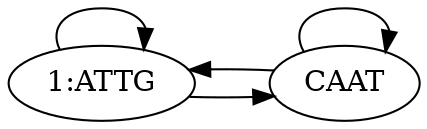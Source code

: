 digraph graphname {
	rankdir=LR;
	1 [label="1:ATTG"];
	2 [label="CAAT"];
	1 -> 1
	1 -> 2
	2 -> 1
	2 -> 2
}